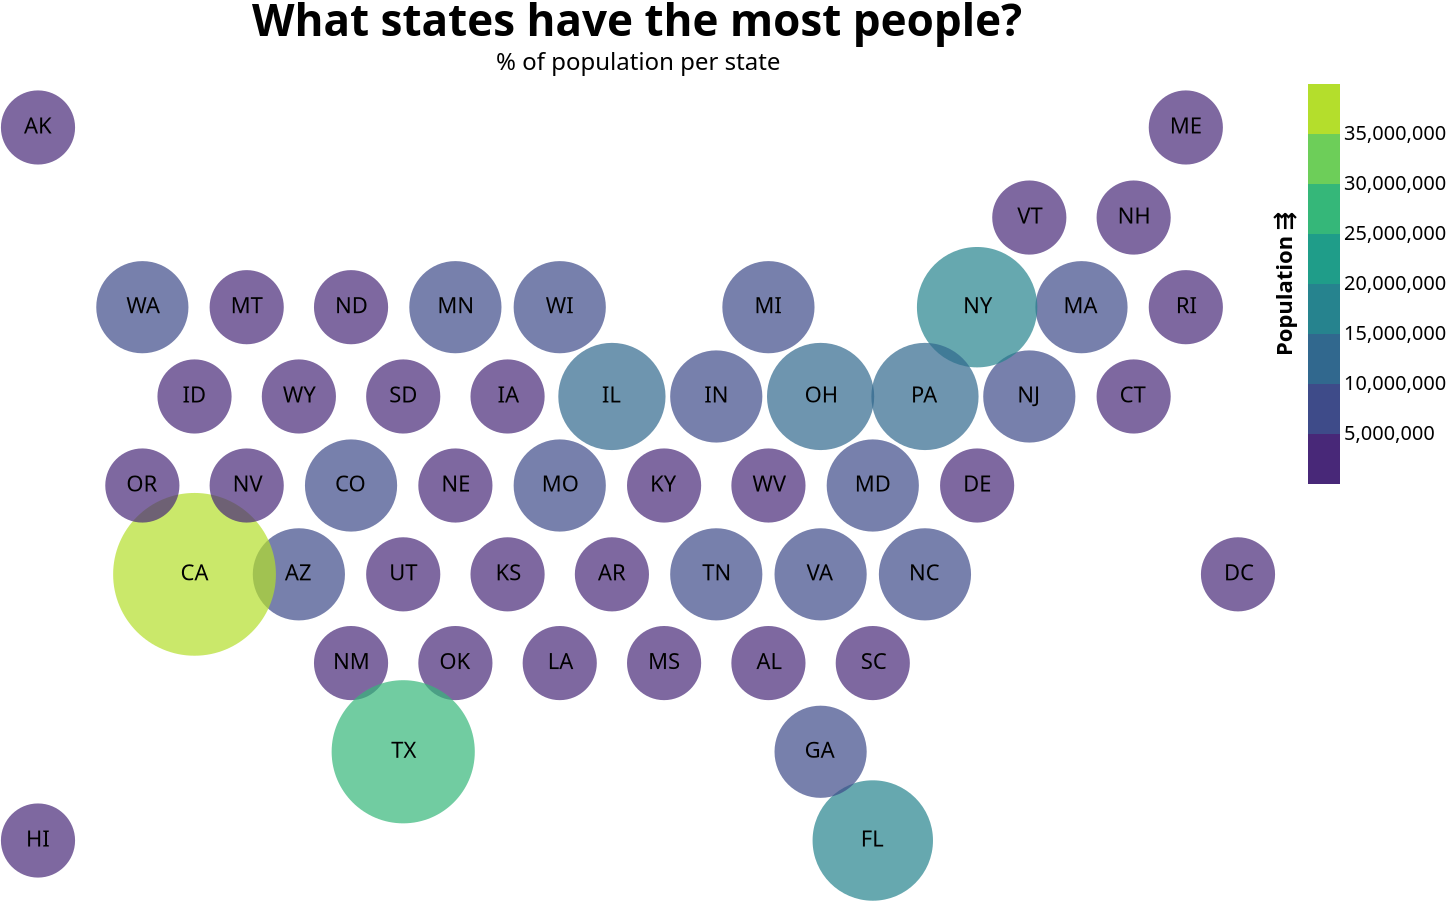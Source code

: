 {
  "$schema": "https://vega.github.io/schema/vega/v5.json",
  "background": "white",
  "padding": 0,
  "width": 600,
  "height": 400,
  "title": {
    "text": [
      "What states have the most people?"
    ],
    "fontSize": 22,
    "subtitle": "% of population per state",
    "frame": "group"
  },
  "style": "cell",
  "data": [
    {
      "name": "data-ecb5fec3b20ee88d7fc8408d3e2f51c2",
      "values": [
        {
          "%-electoral_votes": 1.67,
          "%-population": 1.55,
          "%-representatives": 1.61,
          "%-senators": 2,
          "Electoral votes per 100K": 0.19,
          "Population": 4779736,
          "Representatives per 100K": 0.15,
          "Senators per 100K": 0.04,
          "State": "Alabama",
          "State_Abbr": "AL",
          "States": "Alabama",
          "centroid_lat": 0.6499999999985311,
          "centroid_lon": 15.000000000000002,
          "state_code": "AL",
          "type": "Feature",
          "geometry": {
            "type": "Polygon",
            "coordinates": [
              [
                [
                  14.000000000000002,
                  0.10000000000279925
                ],
                [
                  14.000000000000004,
                  1.1999999999942628
                ],
                [
                  14.999999999999998,
                  1.7999999999896077
                ],
                [
                  16,
                  1.1999999999942625
                ],
                [
                  16,
                  0.10000000000279931
                ],
                [
                  14.999999999999998,
                  -0.49999999999254446
                ],
                [
                  14.000000000000002,
                  0.10000000000279925
                ]
              ]
            ]
          }
        },
        {
          "%-electoral_votes": 0.56,
          "%-population": 0.23,
          "%-representatives": 0.23,
          "%-senators": 2,
          "Electoral votes per 100K": 0.42,
          "Population": 710231,
          "Representatives per 100K": 0.14,
          "Senators per 100K": 0.28,
          "State": "Alaska",
          "State_Abbr": "AK",
          "States": "Alaska",
          "centroid_lat": 10.849999999921225,
          "centroid_lon": 1.0000000000000002,
          "state_code": "AK",
          "type": "Feature",
          "geometry": {
            "type": "Polygon",
            "coordinates": [
              [
                [
                  -3.243383594935949e-20,
                  10.299999999925182
                ],
                [
                  0,
                  11.399999999917213
                ],
                [
                  0.9999999999999998,
                  11.999999999912925
                ],
                [
                  2,
                  11.399999999917213
                ],
                [
                  2,
                  10.29999999992518
                ],
                [
                  0.9999999999999998,
                  9.699999999929574
                ],
                [
                  -3.243383594935949e-20,
                  10.299999999925182
                ]
              ]
            ]
          }
        },
        {
          "%-electoral_votes": 2.04,
          "%-population": 2.07,
          "%-representatives": 2.07,
          "%-senators": 2,
          "Electoral votes per 100K": 0.17,
          "Population": 6392017,
          "Representatives per 100K": 0.14,
          "Senators per 100K": 0.03,
          "State": "Arizona",
          "State_Abbr": "AZ",
          "States": "Arizona",
          "centroid_lat": 2.349999999985355,
          "centroid_lon": 5.999999999999999,
          "state_code": "AZ",
          "type": "Feature",
          "geometry": {
            "type": "Polygon",
            "coordinates": [
              [
                [
                  4.999999999999999,
                  1.7999999999896081
                ],
                [
                  5,
                  2.8999999999810893
                ],
                [
                  5.999999999999998,
                  3.499999999976457
                ],
                [
                  6.999999999999998,
                  2.8999999999810897
                ],
                [
                  6.999999999999999,
                  1.7999999999896077
                ],
                [
                  5.999999999999999,
                  1.1999999999942628
                ],
                [
                  4.999999999999999,
                  1.7999999999896081
                ]
              ]
            ]
          }
        },
        {
          "%-electoral_votes": 1.12,
          "%-population": 0.94,
          "%-representatives": 0.92,
          "%-senators": 2,
          "Electoral votes per 100K": 0.21,
          "Population": 2915918,
          "Representatives per 100K": 0.14,
          "Senators per 100K": 0.07,
          "State": "Arkansas",
          "State_Abbr": "AR",
          "States": "Arkansas",
          "centroid_lat": 2.349999999985355,
          "centroid_lon": 11.999999999999998,
          "state_code": "AR",
          "type": "Feature",
          "geometry": {
            "type": "Polygon",
            "coordinates": [
              [
                [
                  10.999999999999998,
                  1.7999999999896077
                ],
                [
                  11,
                  2.8999999999810893
                ],
                [
                  12,
                  3.4999999999764575
                ],
                [
                  12.999999999999998,
                  2.8999999999810897
                ],
                [
                  12.999999999999998,
                  1.7999999999896072
                ],
                [
                  11.999999999999996,
                  1.1999999999942628
                ],
                [
                  10.999999999999998,
                  1.7999999999896077
                ]
              ]
            ]
          }
        },
        {
          "%-electoral_votes": 10.22,
          "%-population": 12.07,
          "%-representatives": 12.18,
          "%-senators": 2,
          "Electoral votes per 100K": 0.15,
          "Population": 37253956,
          "Representatives per 100K": 0.14,
          "Senators per 100K": 0.01,
          "State": "California",
          "State_Abbr": "CA",
          "States": "California",
          "centroid_lat": 2.349999999985355,
          "centroid_lon": 4,
          "state_code": "CA",
          "type": "Feature",
          "geometry": {
            "type": "Polygon",
            "coordinates": [
              [
                [
                  3.0000000000000004,
                  1.7999999999896081
                ],
                [
                  3,
                  2.8999999999810893
                ],
                [
                  4,
                  3.4999999999764575
                ],
                [
                  5,
                  2.8999999999810893
                ],
                [
                  4.999999999999999,
                  1.7999999999896081
                ],
                [
                  4,
                  1.1999999999942628
                ],
                [
                  3.0000000000000004,
                  1.7999999999896081
                ]
              ]
            ]
          }
        },
        {
          "%-electoral_votes": 1.67,
          "%-population": 1.63,
          "%-representatives": 1.61,
          "%-senators": 2,
          "Electoral votes per 100K": 0.18,
          "Population": 5029196,
          "Representatives per 100K": 0.14,
          "Senators per 100K": 0.04,
          "State": "Colorado",
          "State_Abbr": "CO",
          "States": "Colorado",
          "centroid_lat": 4.049999999972234,
          "centroid_lon": 6.999999999999998,
          "state_code": "CO",
          "type": "Feature",
          "geometry": {
            "type": "Polygon",
            "coordinates": [
              [
                [
                  5.999999999999998,
                  3.499999999976457
                ],
                [
                  5.999999999999999,
                  4.5999999999679915
                ],
                [
                  7.000000000000001,
                  5.199999999963394
                ],
                [
                  8,
                  4.599999999967992
                ],
                [
                  7.999999999999998,
                  3.4999999999764575
                ],
                [
                  6.999999999999998,
                  2.8999999999810897
                ],
                [
                  5.999999999999998,
                  3.499999999976457
                ]
              ]
            ]
          }
        },
        {
          "%-electoral_votes": 1.3,
          "%-population": 1.16,
          "%-representatives": 1.15,
          "%-senators": 2,
          "Electoral votes per 100K": 0.2,
          "Population": 3574097,
          "Representatives per 100K": 0.14,
          "Senators per 100K": 0.06,
          "State": "Connecticut",
          "State_Abbr": "CT",
          "States": "Connecticut",
          "centroid_lat": 5.749999999959213,
          "centroid_lon": 21.999999999999996,
          "state_code": "CT",
          "type": "Feature",
          "geometry": {
            "type": "Polygon",
            "coordinates": [
              [
                [
                  20.999999999999996,
                  5.19999999996339
                ],
                [
                  21.000000000000004,
                  6.2999999999550065
                ],
                [
                  22.000000000000004,
                  6.8999999999504595
                ],
                [
                  22.999999999999996,
                  6.299999999955005
                ],
                [
                  22.999999999999996,
                  5.199999999963392
                ],
                [
                  21.999999999999996,
                  4.5999999999679915
                ],
                [
                  20.999999999999996,
                  5.19999999996339
                ]
              ]
            ]
          }
        },
        {
          "%-electoral_votes": 0.56,
          "%-population": 0.19,
          "%-representatives": 0.23,
          "%-senators": 2,
          "Electoral votes per 100K": 0.5,
          "Population": 601723,
          "Representatives per 100K": 0.17,
          "Senators per 100K": 0.33,
          "State": "Delaware",
          "State_Abbr": "DE",
          "States": "Delaware",
          "centroid_lat": 4.049999999972233,
          "centroid_lon": 18.999999999999996,
          "state_code": "DE",
          "type": "Feature",
          "geometry": {
            "type": "Polygon",
            "coordinates": [
              [
                [
                  17.999999999999993,
                  3.4999999999764566
                ],
                [
                  18,
                  4.599999999967992
                ],
                [
                  19,
                  5.199999999963391
                ],
                [
                  20,
                  4.5999999999679915
                ],
                [
                  20,
                  3.4999999999764575
                ],
                [
                  19.000000000000007,
                  2.8999999999810897
                ],
                [
                  17.999999999999993,
                  3.4999999999764566
                ]
              ]
            ]
          }
        },
        {
          "%-electoral_votes": 0.56,
          "%-population": 0.29,
          "%-representatives": 0,
          "%-senators": 0,
          "Electoral votes per 100K": 0.33,
          "Population": 897934,
          "Representatives per 100K": 0,
          "Senators per 100K": 0,
          "State": "District of Columbia",
          "State_Abbr": "DC",
          "States": "D.C.",
          "centroid_lat": 2.349999999985356,
          "centroid_lon": 24,
          "state_code": "DC",
          "type": "Feature",
          "geometry": {
            "type": "Polygon",
            "coordinates": [
              [
                [
                  23,
                  1.7999999999896081
                ],
                [
                  23.000000000000004,
                  2.8999999999810897
                ],
                [
                  24,
                  3.4999999999764575
                ],
                [
                  25.000000000000004,
                  2.8999999999810893
                ],
                [
                  24.999999999999993,
                  1.7999999999896077
                ],
                [
                  24.000000000000004,
                  1.1999999999942625
                ],
                [
                  23,
                  1.7999999999896081
                ]
              ]
            ]
          }
        },
        {
          "%-electoral_votes": 5.39,
          "%-population": 6.09,
          "%-representatives": 6.21,
          "%-senators": 2,
          "Electoral votes per 100K": 0.15,
          "Population": 18801310,
          "Representatives per 100K": 0.14,
          "Senators per 100K": 0.01,
          "State": "Florida",
          "State_Abbr": "FL",
          "States": "Florida",
          "centroid_lat": -2.74999999997514,
          "centroid_lon": 17,
          "state_code": "FL",
          "type": "Feature",
          "geometry": {
            "type": "Polygon",
            "coordinates": [
              [
                [
                  16,
                  -2.199999999979375
                ],
                [
                  17.000000000000004,
                  -1.5999999999840178
                ],
                [
                  17.999999999999996,
                  -2.199999999979376
                ],
                [
                  18,
                  -3.299999999970887
                ],
                [
                  17.000000000000007,
                  -3.8999999999662753
                ],
                [
                  16,
                  -3.2999999999708867
                ],
                [
                  16,
                  -2.199999999979375
                ]
              ]
            ]
          }
        },
        {
          "%-electoral_votes": 2.97,
          "%-population": 3.14,
          "%-representatives": 3.22,
          "%-senators": 2,
          "Electoral votes per 100K": 0.17,
          "Population": 9687653,
          "Representatives per 100K": 0.14,
          "Senators per 100K": 0.02,
          "State": "Georgia",
          "State_Abbr": "GA",
          "States": "Georgia",
          "centroid_lat": -1.049999999988285,
          "centroid_lon": 16,
          "state_code": "GA",
          "type": "Feature",
          "geometry": {
            "type": "Polygon",
            "coordinates": [
              [
                [
                  15.000000000000002,
                  -1.599999999984017
                ],
                [
                  14.999999999999998,
                  -0.49999999999254446
                ],
                [
                  16,
                  0.10000000000279931
                ],
                [
                  17,
                  -0.49999999999254446
                ],
                [
                  17.000000000000004,
                  -1.5999999999840178
                ],
                [
                  16,
                  -2.199999999979375
                ],
                [
                  15.000000000000002,
                  -1.599999999984017
                ]
              ]
            ]
          }
        },
        {
          "%-electoral_votes": 0.74,
          "%-population": 0.44,
          "%-representatives": 0.46,
          "%-senators": 2,
          "Electoral votes per 100K": 0.29,
          "Population": 1360301,
          "Representatives per 100K": 0.15,
          "Senators per 100K": 0.15,
          "State": "Hawaii",
          "State_Abbr": "HI",
          "States": "Hawaii",
          "centroid_lat": -2.749999999975139,
          "centroid_lon": 0.9999999999999999,
          "state_code": "HI",
          "type": "Feature",
          "geometry": {
            "type": "Polygon",
            "coordinates": [
              [
                [
                  0,
                  -3.2999999999708867
                ],
                [
                  3.193795986550121e-20,
                  -2.1999999999793753
                ],
                [
                  0.9999999999999998,
                  -1.5999999999840178
                ],
                [
                  1.9999999999999996,
                  -2.1999999999793745
                ],
                [
                  2,
                  -3.299999999970887
                ],
                [
                  0.9999999999999998,
                  -3.899999999966275
                ],
                [
                  0,
                  -3.2999999999708867
                ]
              ]
            ]
          }
        },
        {
          "%-electoral_votes": 0.74,
          "%-population": 0.51,
          "%-representatives": 0.46,
          "%-senators": 2,
          "Electoral votes per 100K": 0.26,
          "Population": 1567582,
          "Representatives per 100K": 0.13,
          "Senators per 100K": 0.13,
          "State": "Idaho",
          "State_Abbr": "ID",
          "States": "Idaho",
          "centroid_lat": 5.749999999959213,
          "centroid_lon": 4,
          "state_code": "ID",
          "type": "Feature",
          "geometry": {
            "type": "Polygon",
            "coordinates": [
              [
                [
                  2.9999999999999996,
                  5.19999999996339
                ],
                [
                  2.9999999999999996,
                  6.299999999955006
                ],
                [
                  4,
                  6.8999999999504595
                ],
                [
                  5,
                  6.299999999955006
                ],
                [
                  4.999999999999999,
                  5.19999999996339
                ],
                [
                  3.9999999999999982,
                  4.59999999996799
                ],
                [
                  2.9999999999999996,
                  5.19999999996339
                ]
              ]
            ]
          }
        },
        {
          "%-electoral_votes": 3.72,
          "%-population": 4.16,
          "%-representatives": 4.14,
          "%-senators": 2,
          "Electoral votes per 100K": 0.16,
          "Population": 12830632,
          "Representatives per 100K": 0.14,
          "Senators per 100K": 0.02,
          "State": "Illinois",
          "State_Abbr": "IL",
          "States": "Illinois",
          "centroid_lat": 5.749999999959212,
          "centroid_lon": 12,
          "state_code": "IL",
          "type": "Feature",
          "geometry": {
            "type": "Polygon",
            "coordinates": [
              [
                [
                  10.999999999999998,
                  5.1999999999633895
                ],
                [
                  11.000000000000002,
                  6.299999999955006
                ],
                [
                  11.999999999999998,
                  6.8999999999504595
                ],
                [
                  12.999999999999998,
                  6.299999999955006
                ],
                [
                  12.999999999999996,
                  5.1999999999633895
                ],
                [
                  11.999999999999996,
                  4.5999999999679915
                ],
                [
                  10.999999999999998,
                  5.1999999999633895
                ]
              ]
            ]
          }
        },
        {
          "%-electoral_votes": 2.04,
          "%-population": 2.1,
          "%-representatives": 2.07,
          "%-senators": 2,
          "Electoral votes per 100K": 0.17,
          "Population": 6483802,
          "Representatives per 100K": 0.14,
          "Senators per 100K": 0.03,
          "State": "Indiana",
          "State_Abbr": "IN",
          "States": "Indiana",
          "centroid_lat": 5.749999999959213,
          "centroid_lon": 13.999999999999998,
          "state_code": "IN",
          "type": "Feature",
          "geometry": {
            "type": "Polygon",
            "coordinates": [
              [
                [
                  12.999999999999996,
                  5.1999999999633895
                ],
                [
                  12.999999999999998,
                  6.299999999955006
                ],
                [
                  14.000000000000004,
                  6.8999999999504595
                ],
                [
                  14.999999999999995,
                  6.299999999955005
                ],
                [
                  14.999999999999995,
                  5.19999999996339
                ],
                [
                  14.000000000000002,
                  4.5999999999679915
                ],
                [
                  12.999999999999996,
                  5.1999999999633895
                ]
              ]
            ]
          }
        },
        {
          "%-electoral_votes": 1.12,
          "%-population": 0.99,
          "%-representatives": 0.92,
          "%-senators": 2,
          "Electoral votes per 100K": 0.2,
          "Population": 3046355,
          "Representatives per 100K": 0.13,
          "Senators per 100K": 0.07,
          "State": "Iowa",
          "State_Abbr": "IA",
          "States": "Iowa",
          "centroid_lat": 5.749999999959213,
          "centroid_lon": 10,
          "state_code": "IA",
          "type": "Feature",
          "geometry": {
            "type": "Polygon",
            "coordinates": [
              [
                [
                  8.999999999999998,
                  5.1999999999633895
                ],
                [
                  8.999999999999998,
                  6.299999999955005
                ],
                [
                  10,
                  6.8999999999504595
                ],
                [
                  11.000000000000002,
                  6.299999999955006
                ],
                [
                  10.999999999999998,
                  5.1999999999633895
                ],
                [
                  9.999999999999996,
                  4.599999999967992
                ],
                [
                  8.999999999999998,
                  5.1999999999633895
                ]
              ]
            ]
          }
        },
        {
          "%-electoral_votes": 1.12,
          "%-population": 0.92,
          "%-representatives": 0.92,
          "%-senators": 2,
          "Electoral votes per 100K": 0.21,
          "Population": 2853118,
          "Representatives per 100K": 0.14,
          "Senators per 100K": 0.07,
          "State": "Kansas",
          "State_Abbr": "KS",
          "States": "Kansas",
          "centroid_lat": 2.349999999985355,
          "centroid_lon": 10,
          "state_code": "KS",
          "type": "Feature",
          "geometry": {
            "type": "Polygon",
            "coordinates": [
              [
                [
                  8.999999999999998,
                  1.7999999999896077
                ],
                [
                  8.999999999999996,
                  2.8999999999810893
                ],
                [
                  10,
                  3.4999999999764575
                ],
                [
                  11,
                  2.8999999999810893
                ],
                [
                  10.999999999999998,
                  1.7999999999896077
                ],
                [
                  9.999999999999998,
                  1.1999999999942625
                ],
                [
                  8.999999999999998,
                  1.7999999999896077
                ]
              ]
            ]
          }
        },
        {
          "%-electoral_votes": 1.49,
          "%-population": 1.41,
          "%-representatives": 1.38,
          "%-senators": 2,
          "Electoral votes per 100K": 0.18,
          "Population": 4339367,
          "Representatives per 100K": 0.14,
          "Senators per 100K": 0.05,
          "State": "Kentucky",
          "State_Abbr": "KY",
          "States": "Kentucky",
          "centroid_lat": 4.0499999999722345,
          "centroid_lon": 13,
          "state_code": "KY",
          "type": "Feature",
          "geometry": {
            "type": "Polygon",
            "coordinates": [
              [
                [
                  12,
                  3.4999999999764575
                ],
                [
                  11.999999999999996,
                  4.5999999999679915
                ],
                [
                  12.999999999999996,
                  5.1999999999633895
                ],
                [
                  14.000000000000002,
                  4.5999999999679915
                ],
                [
                  13.999999999999998,
                  3.499999999976456
                ],
                [
                  12.999999999999998,
                  2.8999999999810897
                ],
                [
                  12,
                  3.4999999999764575
                ]
              ]
            ]
          }
        },
        {
          "%-electoral_votes": 1.49,
          "%-population": 1.47,
          "%-representatives": 1.38,
          "%-senators": 2,
          "Electoral votes per 100K": 0.18,
          "Population": 4533372,
          "Representatives per 100K": 0.13,
          "Senators per 100K": 0.04,
          "State": "Louisiana",
          "State_Abbr": "LA",
          "States": "Louisiana",
          "centroid_lat": 0.649999999998531,
          "centroid_lon": 10.999999999999996,
          "state_code": "LA",
          "type": "Feature",
          "geometry": {
            "type": "Polygon",
            "coordinates": [
              [
                [
                  9.999999999999995,
                  0.1000000000027993
                ],
                [
                  9.999999999999998,
                  1.1999999999942625
                ],
                [
                  10.999999999999998,
                  1.7999999999896077
                ],
                [
                  11.999999999999996,
                  1.1999999999942628
                ],
                [
                  11.999999999999998,
                  0.10000000000279927
                ],
                [
                  11.000000000000002,
                  -0.49999999999254446
                ],
                [
                  9.999999999999995,
                  0.1000000000027993
                ]
              ]
            ]
          }
        },
        {
          "%-electoral_votes": 0.74,
          "%-population": 0.43,
          "%-representatives": 0.46,
          "%-senators": 2,
          "Electoral votes per 100K": 0.3,
          "Population": 1328361,
          "Representatives per 100K": 0.15,
          "Senators per 100K": 0.15,
          "State": "Maine",
          "State_Abbr": "ME",
          "States": "Maine",
          "centroid_lat": 10.849999999921225,
          "centroid_lon": 23,
          "state_code": "ME",
          "type": "Feature",
          "geometry": {
            "type": "Polygon",
            "coordinates": [
              [
                [
                  22.000000000000004,
                  11.399999999917211
                ],
                [
                  22.999999999999996,
                  11.999999999912925
                ],
                [
                  23.999999999999996,
                  11.399999999917211
                ],
                [
                  23.999999999999993,
                  10.299999999925182
                ],
                [
                  22.999999999999996,
                  9.699999999929574
                ],
                [
                  22,
                  10.299999999925184
                ],
                [
                  22.000000000000004,
                  11.399999999917211
                ]
              ]
            ]
          }
        },
        {
          "%-electoral_votes": 1.86,
          "%-population": 1.87,
          "%-representatives": 1.84,
          "%-senators": 2,
          "Electoral votes per 100K": 0.17,
          "Population": 5773552,
          "Representatives per 100K": 0.14,
          "Senators per 100K": 0.03,
          "State": "Maryland",
          "State_Abbr": "MD",
          "States": "Maryland",
          "centroid_lat": 4.0499999999722345,
          "centroid_lon": 16.999999999999996,
          "state_code": "MD",
          "type": "Feature",
          "geometry": {
            "type": "Polygon",
            "coordinates": [
              [
                [
                  16,
                  3.4999999999764575
                ],
                [
                  15.999999999999996,
                  4.5999999999679915
                ],
                [
                  17.000000000000004,
                  5.19999999996339
                ],
                [
                  18,
                  4.599999999967992
                ],
                [
                  17.999999999999993,
                  3.4999999999764566
                ],
                [
                  17.000000000000007,
                  2.89999999998109
                ],
                [
                  16,
                  3.4999999999764575
                ]
              ]
            ]
          }
        },
        {
          "%-electoral_votes": 2.04,
          "%-population": 2.12,
          "%-representatives": 2.07,
          "%-senators": 2,
          "Electoral votes per 100K": 0.17,
          "Population": 6547629,
          "Representatives per 100K": 0.14,
          "Senators per 100K": 0.03,
          "State": "Massachusetts",
          "State_Abbr": "MA",
          "States": "Massachusetts",
          "centroid_lat": 7.449999999946339,
          "centroid_lon": 20.999999999999993,
          "state_code": "MA",
          "type": "Feature",
          "geometry": {
            "type": "Polygon",
            "coordinates": [
              [
                [
                  19.99999999999999,
                  6.8999999999504595
                ],
                [
                  19.999999999999996,
                  7.999999999942184
                ],
                [
                  21,
                  8.599999999937712
                ],
                [
                  21.999999999999996,
                  7.999999999942184
                ],
                [
                  22.000000000000004,
                  6.8999999999504595
                ],
                [
                  21.000000000000004,
                  6.2999999999550065
                ],
                [
                  19.99999999999999,
                  6.8999999999504595
                ]
              ]
            ]
          }
        },
        {
          "%-electoral_votes": 2.97,
          "%-population": 3.2,
          "%-representatives": 3.22,
          "%-senators": 2,
          "Electoral votes per 100K": 0.16,
          "Population": 9883640,
          "Representatives per 100K": 0.14,
          "Senators per 100K": 0.02,
          "State": "Michigan",
          "State_Abbr": "MI",
          "States": "Michigan",
          "centroid_lat": 7.449999999946342,
          "centroid_lon": 15,
          "state_code": "MI",
          "type": "Feature",
          "geometry": {
            "type": "Polygon",
            "coordinates": [
              [
                [
                  13.999999999999995,
                  7.999999999942184
                ],
                [
                  14.999999999999998,
                  8.599999999937706
                ],
                [
                  15.999999999999996,
                  7.999999999942184
                ],
                [
                  16.000000000000004,
                  6.899999999950459
                ],
                [
                  14.999999999999995,
                  6.299999999955005
                ],
                [
                  14.000000000000004,
                  6.8999999999504595
                ],
                [
                  13.999999999999995,
                  7.999999999942184
                ]
              ]
            ]
          }
        },
        {
          "%-electoral_votes": 1.86,
          "%-population": 1.72,
          "%-representatives": 1.84,
          "%-senators": 2,
          "Electoral votes per 100K": 0.19,
          "Population": 5303925,
          "Representatives per 100K": 0.15,
          "Senators per 100K": 0.04,
          "State": "Minnesota",
          "State_Abbr": "MN",
          "States": "Minnesota",
          "centroid_lat": 7.449999999946339,
          "centroid_lon": 8.999999999999996,
          "state_code": "MN",
          "type": "Feature",
          "geometry": {
            "type": "Polygon",
            "coordinates": [
              [
                [
                  7.9999999999999964,
                  6.899999999950459
                ],
                [
                  7.999999999999998,
                  7.999999999942184
                ],
                [
                  8.999999999999998,
                  8.599999999937708
                ],
                [
                  9.999999999999995,
                  7.999999999942184
                ],
                [
                  10,
                  6.8999999999504595
                ],
                [
                  8.999999999999998,
                  6.299999999955005
                ],
                [
                  7.9999999999999964,
                  6.899999999950459
                ]
              ]
            ]
          }
        },
        {
          "%-electoral_votes": 1.12,
          "%-population": 0.96,
          "%-representatives": 0.92,
          "%-senators": 2,
          "Electoral votes per 100K": 0.2,
          "Population": 2967297,
          "Representatives per 100K": 0.13,
          "Senators per 100K": 0.07,
          "State": "Mississippi",
          "State_Abbr": "MS",
          "States": "Mississippi",
          "centroid_lat": 0.6499999999985315,
          "centroid_lon": 13,
          "state_code": "MS",
          "type": "Feature",
          "geometry": {
            "type": "Polygon",
            "coordinates": [
              [
                [
                  11.999999999999996,
                  1.1999999999942628
                ],
                [
                  12.999999999999998,
                  1.7999999999896072
                ],
                [
                  14.000000000000004,
                  1.1999999999942628
                ],
                [
                  14.000000000000002,
                  0.10000000000279925
                ],
                [
                  13.000000000000004,
                  -0.4999999999925446
                ],
                [
                  11.999999999999998,
                  0.10000000000279927
                ],
                [
                  11.999999999999996,
                  1.1999999999942628
                ]
              ]
            ]
          }
        },
        {
          "%-electoral_votes": 1.86,
          "%-population": 1.94,
          "%-representatives": 1.84,
          "%-senators": 2,
          "Electoral votes per 100K": 0.17,
          "Population": 5988927,
          "Representatives per 100K": 0.13,
          "Senators per 100K": 0.03,
          "State": "Missouri",
          "State_Abbr": "MO",
          "States": "Missouri",
          "centroid_lat": 4.049999999972234,
          "centroid_lon": 11,
          "state_code": "MO",
          "type": "Feature",
          "geometry": {
            "type": "Polygon",
            "coordinates": [
              [
                [
                  9.999999999999996,
                  4.599999999967992
                ],
                [
                  10.999999999999998,
                  5.1999999999633895
                ],
                [
                  11.999999999999996,
                  4.5999999999679915
                ],
                [
                  12,
                  3.4999999999764575
                ],
                [
                  11,
                  2.8999999999810893
                ],
                [
                  10,
                  3.4999999999764575
                ],
                [
                  9.999999999999996,
                  4.599999999967992
                ]
              ]
            ]
          }
        },
        {
          "%-electoral_votes": 0.56,
          "%-population": 0.32,
          "%-representatives": 0.23,
          "%-senators": 2,
          "Electoral votes per 100K": 0.3,
          "Population": 989415,
          "Representatives per 100K": 0.1,
          "Senators per 100K": 0.2,
          "State": "Montana",
          "State_Abbr": "MT",
          "States": "Montana",
          "centroid_lat": 7.449999999946341,
          "centroid_lon": 4.999999999999999,
          "state_code": "MT",
          "type": "Feature",
          "geometry": {
            "type": "Polygon",
            "coordinates": [
              [
                [
                  4,
                  6.8999999999504595
                ],
                [
                  3.999999999999999,
                  7.999999999942182
                ],
                [
                  4.9999999999999964,
                  8.599999999937706
                ],
                [
                  6,
                  7.999999999942184
                ],
                [
                  5.999999999999998,
                  6.8999999999504595
                ],
                [
                  5,
                  6.299999999955006
                ],
                [
                  4,
                  6.8999999999504595
                ]
              ]
            ]
          }
        },
        {
          "%-electoral_votes": 0.93,
          "%-population": 0.59,
          "%-representatives": 0.69,
          "%-senators": 2,
          "Electoral votes per 100K": 0.27,
          "Population": 1826341,
          "Representatives per 100K": 0.16,
          "Senators per 100K": 0.11,
          "State": "Nebraska",
          "State_Abbr": "NE",
          "States": "Nebraska",
          "centroid_lat": 4.049999999972233,
          "centroid_lon": 8.999999999999998,
          "state_code": "NE",
          "type": "Feature",
          "geometry": {
            "type": "Polygon",
            "coordinates": [
              [
                [
                  7.999999999999998,
                  3.4999999999764575
                ],
                [
                  8,
                  4.599999999967992
                ],
                [
                  8.999999999999998,
                  5.1999999999633895
                ],
                [
                  9.999999999999996,
                  4.599999999967992
                ],
                [
                  10,
                  3.4999999999764575
                ],
                [
                  8.999999999999996,
                  2.8999999999810893
                ],
                [
                  7.999999999999998,
                  3.4999999999764575
                ]
              ]
            ]
          }
        },
        {
          "%-electoral_votes": 1.12,
          "%-population": 0.87,
          "%-representatives": 0.92,
          "%-senators": 2,
          "Electoral votes per 100K": 0.22,
          "Population": 2700551,
          "Representatives per 100K": 0.15,
          "Senators per 100K": 0.07,
          "State": "Nevada",
          "State_Abbr": "NV",
          "States": "Nevada",
          "centroid_lat": 4.0499999999722345,
          "centroid_lon": 4.999999999999999,
          "state_code": "NV",
          "type": "Feature",
          "geometry": {
            "type": "Polygon",
            "coordinates": [
              [
                [
                  3.9999999999999982,
                  4.59999999996799
                ],
                [
                  4.999999999999999,
                  5.19999999996339
                ],
                [
                  5.999999999999999,
                  4.5999999999679915
                ],
                [
                  5.999999999999998,
                  3.499999999976457
                ],
                [
                  5,
                  2.8999999999810893
                ],
                [
                  4,
                  3.4999999999764575
                ],
                [
                  3.9999999999999982,
                  4.59999999996799
                ]
              ]
            ]
          }
        },
        {
          "%-electoral_votes": 0.74,
          "%-population": 0.43,
          "%-representatives": 0.46,
          "%-senators": 2,
          "Electoral votes per 100K": 0.3,
          "Population": 1316470,
          "Representatives per 100K": 0.15,
          "Senators per 100K": 0.15,
          "State": "New Hampshire",
          "State_Abbr": "NH",
          "States": "New Hampshire",
          "centroid_lat": 9.149999999933664,
          "centroid_lon": 21.999999999999996,
          "state_code": "NH",
          "type": "Feature",
          "geometry": {
            "type": "Polygon",
            "coordinates": [
              [
                [
                  21,
                  8.599999999937712
                ],
                [
                  21.000000000000004,
                  9.699999999929574
                ],
                [
                  22,
                  10.299999999925184
                ],
                [
                  22.999999999999996,
                  9.699999999929574
                ],
                [
                  22.999999999999996,
                  8.59999999993771
                ],
                [
                  21.999999999999996,
                  7.999999999942184
                ],
                [
                  21,
                  8.599999999937712
                ]
              ]
            ]
          }
        },
        {
          "%-electoral_votes": 2.6,
          "%-population": 2.85,
          "%-representatives": 2.76,
          "%-senators": 2,
          "Electoral votes per 100K": 0.16,
          "Population": 8791894,
          "Representatives per 100K": 0.14,
          "Senators per 100K": 0.02,
          "State": "New Jersey",
          "State_Abbr": "NJ",
          "States": "New Jersey",
          "centroid_lat": 5.749999999959214,
          "centroid_lon": 20,
          "state_code": "NJ",
          "type": "Feature",
          "geometry": {
            "type": "Polygon",
            "coordinates": [
              [
                [
                  19,
                  5.199999999963391
                ],
                [
                  18.999999999999996,
                  6.299999999955005
                ],
                [
                  19.99999999999999,
                  6.8999999999504595
                ],
                [
                  21.000000000000004,
                  6.2999999999550065
                ],
                [
                  20.999999999999996,
                  5.19999999996339
                ],
                [
                  20,
                  4.5999999999679915
                ],
                [
                  19,
                  5.199999999963391
                ]
              ]
            ]
          }
        },
        {
          "%-electoral_votes": 0.93,
          "%-population": 0.67,
          "%-representatives": 0.69,
          "%-senators": 2,
          "Electoral votes per 100K": 0.24,
          "Population": 2059179,
          "Representatives per 100K": 0.15,
          "Senators per 100K": 0.1,
          "State": "New Mexico",
          "State_Abbr": "NM",
          "States": "New Mexico",
          "centroid_lat": 0.6499999999985315,
          "centroid_lon": 6.999999999999998,
          "state_code": "NM",
          "type": "Feature",
          "geometry": {
            "type": "Polygon",
            "coordinates": [
              [
                [
                  5.999999999999998,
                  0.10000000000279928
                ],
                [
                  5.999999999999999,
                  1.1999999999942628
                ],
                [
                  6.999999999999999,
                  1.7999999999896077
                ],
                [
                  8,
                  1.1999999999942625
                ],
                [
                  7.9999999999999964,
                  0.10000000000279924
                ],
                [
                  7.000000000000002,
                  -0.49999999999254435
                ],
                [
                  5.999999999999998,
                  0.10000000000279928
                ]
              ]
            ]
          }
        },
        {
          "%-electoral_votes": 5.39,
          "%-population": 6.28,
          "%-representatives": 6.21,
          "%-senators": 2,
          "Electoral votes per 100K": 0.15,
          "Population": 19378102,
          "Representatives per 100K": 0.14,
          "Senators per 100K": 0.01,
          "State": "New York",
          "State_Abbr": "NY",
          "States": "New York",
          "centroid_lat": 7.449999999946341,
          "centroid_lon": 18.99999999999999,
          "state_code": "NY",
          "type": "Feature",
          "geometry": {
            "type": "Polygon",
            "coordinates": [
              [
                [
                  17.999999999999996,
                  6.8999999999504595
                ],
                [
                  17.999999999999996,
                  7.999999999942184
                ],
                [
                  18.999999999999996,
                  8.599999999937705
                ],
                [
                  19.999999999999996,
                  7.999999999942184
                ],
                [
                  19.99999999999999,
                  6.8999999999504595
                ],
                [
                  18.999999999999996,
                  6.299999999955005
                ],
                [
                  17.999999999999996,
                  6.8999999999504595
                ]
              ]
            ]
          }
        },
        {
          "%-electoral_votes": 2.79,
          "%-population": 3.09,
          "%-representatives": 2.99,
          "%-senators": 2,
          "Electoral votes per 100K": 0.16,
          "Population": 9535483,
          "Representatives per 100K": 0.14,
          "Senators per 100K": 0.02,
          "State": "North Carolina",
          "State_Abbr": "NC",
          "States": "North Carolina",
          "centroid_lat": 2.3499999999853554,
          "centroid_lon": 18.000000000000004,
          "state_code": "NC",
          "type": "Feature",
          "geometry": {
            "type": "Polygon",
            "coordinates": [
              [
                [
                  17.000000000000007,
                  1.7999999999896081
                ],
                [
                  17.000000000000007,
                  2.89999999998109
                ],
                [
                  17.999999999999993,
                  3.4999999999764566
                ],
                [
                  19.000000000000007,
                  2.8999999999810897
                ],
                [
                  19.000000000000004,
                  1.7999999999896077
                ],
                [
                  17.999999999999996,
                  1.1999999999942625
                ],
                [
                  17.000000000000007,
                  1.7999999999896081
                ]
              ]
            ]
          }
        },
        {
          "%-electoral_votes": 0.56,
          "%-population": 0.22,
          "%-representatives": 0.23,
          "%-senators": 2,
          "Electoral votes per 100K": 0.45,
          "Population": 672591,
          "Representatives per 100K": 0.15,
          "Senators per 100K": 0.3,
          "State": "North Dakota",
          "State_Abbr": "ND",
          "States": "North Dakota",
          "centroid_lat": 7.449999999946341,
          "centroid_lon": 6.999999999999999,
          "state_code": "ND",
          "type": "Feature",
          "geometry": {
            "type": "Polygon",
            "coordinates": [
              [
                [
                  5.999999999999998,
                  6.8999999999504595
                ],
                [
                  6,
                  7.999999999942184
                ],
                [
                  6.999999999999998,
                  8.599999999937706
                ],
                [
                  7.999999999999998,
                  7.999999999942184
                ],
                [
                  7.9999999999999964,
                  6.899999999950459
                ],
                [
                  6.999999999999998,
                  6.299999999955006
                ],
                [
                  5.999999999999998,
                  6.8999999999504595
                ]
              ]
            ]
          }
        },
        {
          "%-electoral_votes": 3.35,
          "%-population": 3.74,
          "%-representatives": 3.68,
          "%-senators": 2,
          "Electoral votes per 100K": 0.16,
          "Population": 11536504,
          "Representatives per 100K": 0.14,
          "Senators per 100K": 0.02,
          "State": "Ohio",
          "State_Abbr": "OH",
          "States": "Ohio",
          "centroid_lat": 5.749999999959213,
          "centroid_lon": 16,
          "state_code": "OH",
          "type": "Feature",
          "geometry": {
            "type": "Polygon",
            "coordinates": [
              [
                [
                  14.999999999999995,
                  5.19999999996339
                ],
                [
                  14.999999999999995,
                  6.299999999955005
                ],
                [
                  16.000000000000004,
                  6.899999999950459
                ],
                [
                  17.000000000000007,
                  6.299999999955008
                ],
                [
                  17.000000000000004,
                  5.19999999996339
                ],
                [
                  15.999999999999996,
                  4.5999999999679915
                ],
                [
                  14.999999999999995,
                  5.19999999996339
                ]
              ]
            ]
          }
        },
        {
          "%-electoral_votes": 1.3,
          "%-population": 1.22,
          "%-representatives": 1.15,
          "%-senators": 2,
          "Electoral votes per 100K": 0.19,
          "Population": 3751351,
          "Representatives per 100K": 0.13,
          "Senators per 100K": 0.05,
          "State": "Oklahoma",
          "State_Abbr": "OK",
          "States": "Oklahoma",
          "centroid_lat": 0.6499999999985313,
          "centroid_lon": 8.999999999999996,
          "state_code": "OK",
          "type": "Feature",
          "geometry": {
            "type": "Polygon",
            "coordinates": [
              [
                [
                  7.9999999999999964,
                  0.10000000000279924
                ],
                [
                  8,
                  1.1999999999942625
                ],
                [
                  8.999999999999998,
                  1.7999999999896077
                ],
                [
                  9.999999999999998,
                  1.1999999999942625
                ],
                [
                  9.999999999999995,
                  0.1000000000027993
                ],
                [
                  8.999999999999998,
                  -0.49999999999254435
                ],
                [
                  7.9999999999999964,
                  0.10000000000279924
                ]
              ]
            ]
          }
        },
        {
          "%-electoral_votes": 1.3,
          "%-population": 1.24,
          "%-representatives": 1.15,
          "%-senators": 2,
          "Electoral votes per 100K": 0.18,
          "Population": 3831074,
          "Representatives per 100K": 0.13,
          "Senators per 100K": 0.05,
          "State": "Oregon",
          "State_Abbr": "OR",
          "States": "Oregon",
          "centroid_lat": 4.049999999972234,
          "centroid_lon": 3,
          "state_code": "OR",
          "type": "Feature",
          "geometry": {
            "type": "Polygon",
            "coordinates": [
              [
                [
                  1.9999999999999996,
                  4.59999999996799
                ],
                [
                  2.9999999999999996,
                  5.19999999996339
                ],
                [
                  3.9999999999999982,
                  4.59999999996799
                ],
                [
                  4,
                  3.4999999999764575
                ],
                [
                  3,
                  2.8999999999810893
                ],
                [
                  2.0000000000000004,
                  3.4999999999764584
                ],
                [
                  1.9999999999999996,
                  4.59999999996799
                ]
              ]
            ]
          }
        },
        {
          "%-electoral_votes": 3.72,
          "%-population": 4.11,
          "%-representatives": 4.14,
          "%-senators": 2,
          "Electoral votes per 100K": 0.16,
          "Population": 12702379,
          "Representatives per 100K": 0.14,
          "Senators per 100K": 0.02,
          "State": "Pennsylvania",
          "State_Abbr": "PA",
          "States": "Pennsylvania",
          "centroid_lat": 5.749999999959213,
          "centroid_lon": 18,
          "state_code": "PA",
          "type": "Feature",
          "geometry": {
            "type": "Polygon",
            "coordinates": [
              [
                [
                  17.000000000000004,
                  5.19999999996339
                ],
                [
                  17.000000000000007,
                  6.299999999955008
                ],
                [
                  17.999999999999996,
                  6.8999999999504595
                ],
                [
                  18.999999999999996,
                  6.299999999955005
                ],
                [
                  19,
                  5.199999999963391
                ],
                [
                  18,
                  4.599999999967992
                ],
                [
                  17.000000000000004,
                  5.19999999996339
                ]
              ]
            ]
          }
        },
        {
          "%-electoral_votes": 0.74,
          "%-population": 0.34,
          "%-representatives": 0.46,
          "%-senators": 2,
          "Electoral votes per 100K": 0.38,
          "Population": 1052567,
          "Representatives per 100K": 0.19,
          "Senators per 100K": 0.19,
          "State": "Rhode Island",
          "State_Abbr": "RI",
          "States": "Rhode Island",
          "centroid_lat": 7.449999999946343,
          "centroid_lon": 22.999999999999993,
          "state_code": "RI",
          "type": "Feature",
          "geometry": {
            "type": "Polygon",
            "coordinates": [
              [
                [
                  21.999999999999996,
                  7.999999999942184
                ],
                [
                  22.999999999999996,
                  8.59999999993771
                ],
                [
                  23.999999999999996,
                  7.999999999942182
                ],
                [
                  23.999999999999996,
                  6.899999999950462
                ],
                [
                  22.999999999999996,
                  6.299999999955005
                ],
                [
                  22.000000000000004,
                  6.8999999999504595
                ],
                [
                  21.999999999999996,
                  7.999999999942184
                ]
              ]
            ]
          }
        },
        {
          "%-electoral_votes": 1.67,
          "%-population": 1.5,
          "%-representatives": 1.61,
          "%-senators": 2,
          "Electoral votes per 100K": 0.19,
          "Population": 4625364,
          "Representatives per 100K": 0.15,
          "Senators per 100K": 0.04,
          "State": "South Carolina",
          "State_Abbr": "SC",
          "States": "South Carolina",
          "centroid_lat": 0.6499999999985319,
          "centroid_lon": 17,
          "state_code": "SC",
          "type": "Feature",
          "geometry": {
            "type": "Polygon",
            "coordinates": [
              [
                [
                  16,
                  0.10000000000279931
                ],
                [
                  16,
                  1.1999999999942625
                ],
                [
                  17.000000000000007,
                  1.7999999999896081
                ],
                [
                  17.999999999999996,
                  1.1999999999942625
                ],
                [
                  17.999999999999993,
                  0.10000000000279931
                ],
                [
                  17,
                  -0.49999999999254446
                ],
                [
                  16,
                  0.10000000000279931
                ]
              ]
            ]
          }
        },
        {
          "%-electoral_votes": 0.56,
          "%-population": 0.26,
          "%-representatives": 0.23,
          "%-senators": 2,
          "Electoral votes per 100K": 0.37,
          "Population": 814180,
          "Representatives per 100K": 0.12,
          "Senators per 100K": 0.25,
          "State": "South Dakota",
          "State_Abbr": "SD",
          "States": "South Dakota",
          "centroid_lat": 5.749999999959214,
          "centroid_lon": 8.000000000000002,
          "state_code": "SD",
          "type": "Feature",
          "geometry": {
            "type": "Polygon",
            "coordinates": [
              [
                [
                  6.999999999999998,
                  6.299999999955006
                ],
                [
                  7.9999999999999964,
                  6.899999999950459
                ],
                [
                  8.999999999999998,
                  6.299999999955005
                ],
                [
                  8.999999999999998,
                  5.1999999999633895
                ],
                [
                  8,
                  4.599999999967992
                ],
                [
                  7.000000000000001,
                  5.199999999963394
                ],
                [
                  6.999999999999998,
                  6.299999999955006
                ]
              ]
            ]
          }
        },
        {
          "%-electoral_votes": 2.04,
          "%-population": 2.06,
          "%-representatives": 2.07,
          "%-senators": 2,
          "Electoral votes per 100K": 0.17,
          "Population": 6346105,
          "Representatives per 100K": 0.14,
          "Senators per 100K": 0.03,
          "State": "Tennessee",
          "State_Abbr": "TN",
          "States": "Tennessee",
          "centroid_lat": 2.349999999985354,
          "centroid_lon": 14,
          "state_code": "TN",
          "type": "Feature",
          "geometry": {
            "type": "Polygon",
            "coordinates": [
              [
                [
                  12.999999999999998,
                  2.8999999999810897
                ],
                [
                  13.999999999999998,
                  3.499999999976456
                ],
                [
                  14.999999999999998,
                  2.8999999999810893
                ],
                [
                  14.999999999999998,
                  1.7999999999896077
                ],
                [
                  14.000000000000004,
                  1.1999999999942628
                ],
                [
                  12.999999999999998,
                  1.7999999999896072
                ],
                [
                  12.999999999999998,
                  2.8999999999810897
                ]
              ]
            ]
          }
        },
        {
          "%-electoral_votes": 7.06,
          "%-population": 8.14,
          "%-representatives": 8.28,
          "%-senators": 2,
          "Electoral votes per 100K": 0.15,
          "Population": 25145561,
          "Representatives per 100K": 0.14,
          "Senators per 100K": 0.01,
          "State": "Texas",
          "State_Abbr": "TX",
          "States": "Texas",
          "centroid_lat": -1.0499999999882859,
          "centroid_lon": 8,
          "state_code": "TX",
          "type": "Feature",
          "geometry": {
            "type": "Polygon",
            "coordinates": [
              [
                [
                  7,
                  -1.599999999984017
                ],
                [
                  7.000000000000002,
                  -0.49999999999254435
                ],
                [
                  7.9999999999999964,
                  0.10000000000279924
                ],
                [
                  8.999999999999998,
                  -0.49999999999254435
                ],
                [
                  9.000000000000002,
                  -1.599999999984018
                ],
                [
                  7.999999999999998,
                  -2.1999999999793762
                ],
                [
                  7,
                  -1.599999999984017
                ]
              ]
            ]
          }
        },
        {
          "%-electoral_votes": 1.12,
          "%-population": 0.9,
          "%-representatives": 0.92,
          "%-senators": 2,
          "Electoral votes per 100K": 0.22,
          "Population": 2763885,
          "Representatives per 100K": 0.14,
          "Senators per 100K": 0.07,
          "State": "Utah",
          "State_Abbr": "UT",
          "States": "Utah",
          "centroid_lat": 2.349999999985355,
          "centroid_lon": 7.9999999999999964,
          "state_code": "UT",
          "type": "Feature",
          "geometry": {
            "type": "Polygon",
            "coordinates": [
              [
                [
                  6.999999999999998,
                  2.8999999999810897
                ],
                [
                  7.999999999999998,
                  3.4999999999764575
                ],
                [
                  8.999999999999996,
                  2.8999999999810893
                ],
                [
                  8.999999999999998,
                  1.7999999999896077
                ],
                [
                  8,
                  1.1999999999942625
                ],
                [
                  6.999999999999999,
                  1.7999999999896077
                ],
                [
                  6.999999999999998,
                  2.8999999999810897
                ]
              ]
            ]
          }
        },
        {
          "%-electoral_votes": 0.56,
          "%-population": 0.2,
          "%-representatives": 0.23,
          "%-senators": 2,
          "Electoral votes per 100K": 0.48,
          "Population": 625741,
          "Representatives per 100K": 0.16,
          "Senators per 100K": 0.32,
          "State": "Vermont",
          "State_Abbr": "VT",
          "States": "Vermont",
          "centroid_lat": 9.149999999933664,
          "centroid_lon": 19.999999999999996,
          "state_code": "VT",
          "type": "Feature",
          "geometry": {
            "type": "Polygon",
            "coordinates": [
              [
                [
                  18.999999999999996,
                  8.599999999937705
                ],
                [
                  19.000000000000004,
                  9.699999999929574
                ],
                [
                  19.999999999999993,
                  10.29999999992518
                ],
                [
                  21.000000000000004,
                  9.699999999929574
                ],
                [
                  21,
                  8.599999999937712
                ],
                [
                  19.999999999999996,
                  7.999999999942184
                ],
                [
                  18.999999999999996,
                  8.599999999937705
                ]
              ]
            ]
          }
        },
        {
          "%-electoral_votes": 2.42,
          "%-population": 2.59,
          "%-representatives": 2.53,
          "%-senators": 2,
          "Electoral votes per 100K": 0.16,
          "Population": 8001024,
          "Representatives per 100K": 0.14,
          "Senators per 100K": 0.02,
          "State": "Virginia",
          "State_Abbr": "VA",
          "States": "Virginia",
          "centroid_lat": 2.349999999985355,
          "centroid_lon": 16.000000000000004,
          "state_code": "VA",
          "type": "Feature",
          "geometry": {
            "type": "Polygon",
            "coordinates": [
              [
                [
                  14.999999999999998,
                  2.8999999999810893
                ],
                [
                  16,
                  3.4999999999764575
                ],
                [
                  17.000000000000007,
                  2.89999999998109
                ],
                [
                  17.000000000000007,
                  1.7999999999896081
                ],
                [
                  16,
                  1.1999999999942625
                ],
                [
                  14.999999999999998,
                  1.7999999999896077
                ],
                [
                  14.999999999999998,
                  2.8999999999810893
                ]
              ]
            ]
          }
        },
        {
          "%-electoral_votes": 2.23,
          "%-population": 2.18,
          "%-representatives": 2.3,
          "%-senators": 2,
          "Electoral votes per 100K": 0.18,
          "Population": 6724540,
          "Representatives per 100K": 0.15,
          "Senators per 100K": 0.03,
          "State": "Washington",
          "State_Abbr": "WA",
          "States": "Washington",
          "centroid_lat": 7.449999999946341,
          "centroid_lon": 3,
          "state_code": "WA",
          "type": "Feature",
          "geometry": {
            "type": "Polygon",
            "coordinates": [
              [
                [
                  1.9999999999999996,
                  7.999999999942184
                ],
                [
                  3,
                  8.59999999993771
                ],
                [
                  3.999999999999999,
                  7.999999999942182
                ],
                [
                  4,
                  6.8999999999504595
                ],
                [
                  2.9999999999999996,
                  6.299999999955006
                ],
                [
                  2,
                  6.899999999950461
                ],
                [
                  1.9999999999999996,
                  7.999999999942184
                ]
              ]
            ]
          }
        },
        {
          "%-electoral_votes": 0.93,
          "%-population": 0.6,
          "%-representatives": 0.69,
          "%-senators": 2,
          "Electoral votes per 100K": 0.27,
          "Population": 1852994,
          "Representatives per 100K": 0.16,
          "Senators per 100K": 0.11,
          "State": "West Virginia",
          "State_Abbr": "WV",
          "States": "West Virginia",
          "centroid_lat": 4.049999999972233,
          "centroid_lon": 14.999999999999995,
          "state_code": "WV",
          "type": "Feature",
          "geometry": {
            "type": "Polygon",
            "coordinates": [
              [
                [
                  13.999999999999998,
                  3.499999999976456
                ],
                [
                  14.000000000000002,
                  4.5999999999679915
                ],
                [
                  14.999999999999995,
                  5.19999999996339
                ],
                [
                  15.999999999999996,
                  4.5999999999679915
                ],
                [
                  16,
                  3.4999999999764575
                ],
                [
                  14.999999999999998,
                  2.8999999999810893
                ],
                [
                  13.999999999999998,
                  3.499999999976456
                ]
              ]
            ]
          }
        },
        {
          "%-electoral_votes": 1.86,
          "%-population": 1.84,
          "%-representatives": 1.84,
          "%-senators": 2,
          "Electoral votes per 100K": 0.18,
          "Population": 5686986,
          "Representatives per 100K": 0.14,
          "Senators per 100K": 0.04,
          "State": "Wisconsin",
          "State_Abbr": "WI",
          "States": "Wisconsin",
          "centroid_lat": 7.449999999946343,
          "centroid_lon": 10.999999999999996,
          "state_code": "WI",
          "type": "Feature",
          "geometry": {
            "type": "Polygon",
            "coordinates": [
              [
                [
                  9.999999999999995,
                  7.999999999942184
                ],
                [
                  11.000000000000004,
                  8.59999999993771
                ],
                [
                  11.999999999999995,
                  7.999999999942184
                ],
                [
                  11.999999999999998,
                  6.8999999999504595
                ],
                [
                  11.000000000000002,
                  6.299999999955006
                ],
                [
                  10,
                  6.8999999999504595
                ],
                [
                  9.999999999999995,
                  7.999999999942184
                ]
              ]
            ]
          }
        },
        {
          "%-electoral_votes": 0.56,
          "%-population": 0.18,
          "%-representatives": 0.23,
          "%-senators": 2,
          "Electoral votes per 100K": 0.53,
          "Population": 563626,
          "Representatives per 100K": 0.18,
          "Senators per 100K": 0.35,
          "State": "Wyoming",
          "State_Abbr": "WY",
          "States": "Wyoming",
          "centroid_lat": 5.749999999959214,
          "centroid_lon": 5.999999999999998,
          "state_code": "WY",
          "type": "Feature",
          "geometry": {
            "type": "Polygon",
            "coordinates": [
              [
                [
                  4.999999999999999,
                  5.19999999996339
                ],
                [
                  5,
                  6.299999999955006
                ],
                [
                  5.999999999999998,
                  6.8999999999504595
                ],
                [
                  6.999999999999998,
                  6.299999999955006
                ],
                [
                  7.000000000000001,
                  5.199999999963394
                ],
                [
                  5.999999999999999,
                  4.5999999999679915
                ],
                [
                  4.999999999999999,
                  5.19999999996339
                ]
              ]
            ]
          }
        }
      ]
    },
    {
      "name": "data_1",
      "source": "data-ecb5fec3b20ee88d7fc8408d3e2f51c2",
      "transform": [
        {
          "type": "extent",
          "field": "Population",
          "signal": "layer_0_bin_maxbins_8_Population_extent"
        },
        {
          "type": "bin",
          "field": "Population",
          "as": [
            "bin_maxbins_8_Population",
            "bin_maxbins_8_Population_end"
          ],
          "signal": "layer_0_bin_maxbins_8_Population_bins",
          "extent": {
            "signal": "layer_0_bin_maxbins_8_Population_extent"
          },
          "maxbins": 8
        },
        {
          "type": "geojson",
          "fields": [
            "centroid_lon",
            "centroid_lat"
          ],
          "signal": "layer_0_geojson_0"
        },
        {
          "type": "geopoint",
          "projection": "projection",
          "fields": [
            "centroid_lon",
            "centroid_lat"
          ],
          "as": [
            "layer_0_x",
            "layer_0_y"
          ]
        },
        {
          "type": "filter",
          "expr": "isValid(datum[\"bin_maxbins_8_Population\"]) && isFinite(+datum[\"bin_maxbins_8_Population\"])"
        }
      ]
    },
    {
      "name": "data_2",
      "source": "data-ecb5fec3b20ee88d7fc8408d3e2f51c2",
      "transform": [
        {
          "type": "geojson",
          "fields": [
            "centroid_lon",
            "centroid_lat"
          ],
          "signal": "layer_1_geojson_0"
        },
        {
          "type": "geopoint",
          "projection": "projection",
          "fields": [
            "centroid_lon",
            "centroid_lat"
          ],
          "as": [
            "layer_1_x",
            "layer_1_y"
          ]
        }
      ]
    }
  ],
  "projections": [
    {
      "name": "projection",
      "size": {
        "signal": "[width, height]"
      },
      "fit": {
        "signal": "[layer_0_geojson_0, layer_1_geojson_0]"
      }
    }
  ],
  "marks": [
    {
      "name": "layer_0_marks",
      "type": "symbol",
      "style": [
        "circle"
      ],
      "from": {
        "data": "data_1"
      },
      "encode": {
        "update": {
          "opacity": {
            "value": 0.7
          },
          "fill": {
            "signal": "scale(\"color\", 0.5 * datum[\"bin_maxbins_8_Population\"] + 0.5 * datum[\"bin_maxbins_8_Population_end\"])"
          },
          "tooltip": {
            "signal": "{\"State\": isValid(datum[\"State\"]) ? datum[\"State\"] : \"\"+datum[\"State\"], \"Percent population\": format(datum[\"%-population\"], \"\")}"
          },
          "ariaRoleDescription": {
            "value": "circle"
          },
          "description": {
            "signal": "\"Population: \" + (!isValid(datum[\"bin_maxbins_8_Population\"]) || !isFinite(+datum[\"bin_maxbins_8_Population\"]) ? \"null\" : format(datum[\"bin_maxbins_8_Population\"], \"\") + \" – \" + format(datum[\"bin_maxbins_8_Population_end\"], \"\")) + \"; centroid_lat: \" + (format(datum[\"centroid_lat\"], \"\")) + \"; centroid_lon: \" + (format(datum[\"centroid_lon\"], \"\")) + \"; Population (binned): \" + (!isValid(datum[\"bin_maxbins_8_Population\"]) || !isFinite(+datum[\"bin_maxbins_8_Population\"]) ? \"null\" : format(datum[\"bin_maxbins_8_Population\"], \"\") + \" – \" + format(datum[\"bin_maxbins_8_Population_end\"], \"\")) + \"; Percent population: \" + (format(datum[\"%-population\"], \"\"))"
          },
          "x": {
            "field": "layer_0_x"
          },
          "y": {
            "field": "layer_0_y"
          },
          "size": {
            "signal": "scale(\"size\", 0.5 * datum[\"bin_maxbins_8_Population\"] + 0.5 * datum[\"bin_maxbins_8_Population_end\"])"
          },
          "shape": {
            "value": "circle"
          }
        }
      }
    },
    {
      "name": "layer_1_marks",
      "type": "text",
      "style": [
        "text"
      ],
      "from": {
        "data": "data_2"
      },
      "encode": {
        "update": {
          "fill": {
            "value": "black"
          },
          "description": {
            "signal": "\"centroid_lat: \" + (format(datum[\"centroid_lat\"], \"\")) + \"; centroid_lon: \" + (format(datum[\"centroid_lon\"], \"\")) + \"; state_code: \" + (isValid(datum[\"state_code\"]) ? datum[\"state_code\"] : \"\"+datum[\"state_code\"])"
          },
          "x": {
            "field": "layer_1_x"
          },
          "y": {
            "field": "layer_1_y"
          },
          "text": {
            "signal": "isValid(datum[\"state_code\"]) ? datum[\"state_code\"] : \"\"+datum[\"state_code\"]"
          },
          "align": {
            "value": "center"
          },
          "baseline": {
            "value": "middle"
          }
        }
      }
    }
  ],
  "scales": [
    {
      "name": "color",
      "type": "bin-ordinal",
      "range": {
        "scheme": "viridis"
      },
      "bins": {
        "signal": "layer_0_bin_maxbins_8_Population_bins"
      },
      "interpolate": "hcl"
    },
    {
      "name": "size",
      "type": "linear",
      "domain": {
        "signal": "[layer_0_bin_maxbins_8_Population_bins.start, layer_0_bin_maxbins_8_Population_bins.stop]"
      },
      "range": [
        1000,
        7000
      ],
      "bins": {
        "signal": "layer_0_bin_maxbins_8_Population_bins"
      },
      "zero": true
    }
  ],
  "legends": [
    {
      "orient": "right",
      "title": "Population ⇶",
      "titleOrient": "left",
      "fill": "color",
      "symbolType": "circle",
      "encode": {
        "symbols": {
          "update": {
            "opacity": {
              "value": 0.7
            }
          }
        }
      }
    }
  ],
  "config": {
    "style": {
      "cell": {
        "stroke": null
      }
    }
  }
}